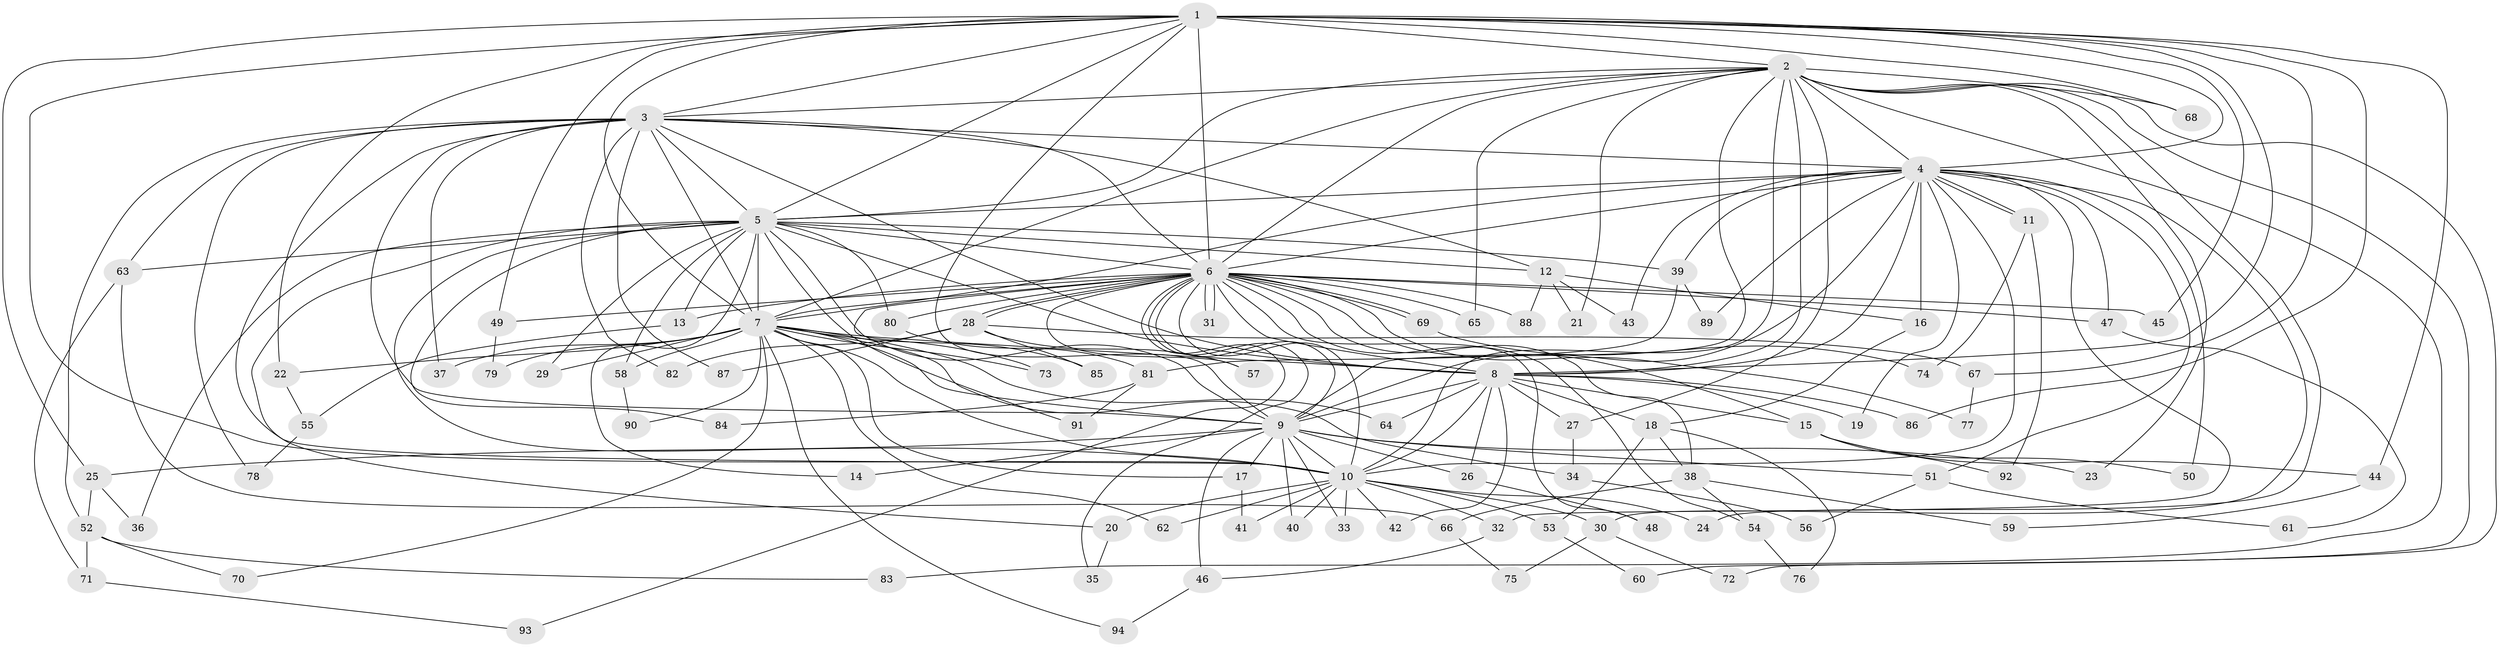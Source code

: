 // coarse degree distribution, {15: 0.02857142857142857, 23: 0.014285714285714285, 14: 0.014285714285714285, 32: 0.014285714285714285, 17: 0.014285714285714285, 29: 0.014285714285714285, 18: 0.014285714285714285, 4: 0.1, 6: 0.02857142857142857, 5: 0.05714285714285714, 3: 0.2, 2: 0.4857142857142857, 7: 0.014285714285714285}
// Generated by graph-tools (version 1.1) at 2025/51/02/27/25 19:51:42]
// undirected, 94 vertices, 213 edges
graph export_dot {
graph [start="1"]
  node [color=gray90,style=filled];
  1;
  2;
  3;
  4;
  5;
  6;
  7;
  8;
  9;
  10;
  11;
  12;
  13;
  14;
  15;
  16;
  17;
  18;
  19;
  20;
  21;
  22;
  23;
  24;
  25;
  26;
  27;
  28;
  29;
  30;
  31;
  32;
  33;
  34;
  35;
  36;
  37;
  38;
  39;
  40;
  41;
  42;
  43;
  44;
  45;
  46;
  47;
  48;
  49;
  50;
  51;
  52;
  53;
  54;
  55;
  56;
  57;
  58;
  59;
  60;
  61;
  62;
  63;
  64;
  65;
  66;
  67;
  68;
  69;
  70;
  71;
  72;
  73;
  74;
  75;
  76;
  77;
  78;
  79;
  80;
  81;
  82;
  83;
  84;
  85;
  86;
  87;
  88;
  89;
  90;
  91;
  92;
  93;
  94;
  1 -- 2;
  1 -- 3;
  1 -- 4;
  1 -- 5;
  1 -- 6;
  1 -- 7;
  1 -- 8;
  1 -- 9;
  1 -- 10;
  1 -- 22;
  1 -- 25;
  1 -- 44;
  1 -- 45;
  1 -- 49;
  1 -- 67;
  1 -- 68;
  1 -- 86;
  2 -- 3;
  2 -- 4;
  2 -- 5;
  2 -- 6;
  2 -- 7;
  2 -- 8;
  2 -- 9;
  2 -- 10;
  2 -- 21;
  2 -- 23;
  2 -- 24;
  2 -- 27;
  2 -- 60;
  2 -- 65;
  2 -- 68;
  2 -- 72;
  2 -- 83;
  3 -- 4;
  3 -- 5;
  3 -- 6;
  3 -- 7;
  3 -- 8;
  3 -- 9;
  3 -- 10;
  3 -- 12;
  3 -- 37;
  3 -- 52;
  3 -- 63;
  3 -- 78;
  3 -- 82;
  3 -- 87;
  4 -- 5;
  4 -- 6;
  4 -- 7;
  4 -- 8;
  4 -- 9;
  4 -- 10;
  4 -- 11;
  4 -- 11;
  4 -- 16;
  4 -- 19;
  4 -- 30;
  4 -- 32;
  4 -- 39;
  4 -- 43;
  4 -- 47;
  4 -- 50;
  4 -- 51;
  4 -- 89;
  5 -- 6;
  5 -- 7;
  5 -- 8;
  5 -- 9;
  5 -- 10;
  5 -- 12;
  5 -- 13;
  5 -- 14;
  5 -- 20;
  5 -- 29;
  5 -- 36;
  5 -- 39;
  5 -- 58;
  5 -- 63;
  5 -- 80;
  5 -- 84;
  5 -- 91;
  6 -- 7;
  6 -- 8;
  6 -- 9;
  6 -- 10;
  6 -- 13;
  6 -- 15;
  6 -- 28;
  6 -- 28;
  6 -- 31;
  6 -- 31;
  6 -- 35;
  6 -- 38;
  6 -- 45;
  6 -- 47;
  6 -- 48;
  6 -- 49;
  6 -- 54;
  6 -- 57;
  6 -- 65;
  6 -- 69;
  6 -- 69;
  6 -- 73;
  6 -- 77;
  6 -- 80;
  6 -- 88;
  6 -- 93;
  7 -- 8;
  7 -- 9;
  7 -- 10;
  7 -- 17;
  7 -- 22;
  7 -- 29;
  7 -- 34;
  7 -- 37;
  7 -- 58;
  7 -- 62;
  7 -- 64;
  7 -- 70;
  7 -- 73;
  7 -- 79;
  7 -- 85;
  7 -- 90;
  7 -- 94;
  8 -- 9;
  8 -- 10;
  8 -- 15;
  8 -- 18;
  8 -- 19;
  8 -- 26;
  8 -- 27;
  8 -- 42;
  8 -- 64;
  8 -- 86;
  9 -- 10;
  9 -- 14;
  9 -- 17;
  9 -- 23;
  9 -- 25;
  9 -- 26;
  9 -- 33;
  9 -- 40;
  9 -- 46;
  9 -- 51;
  10 -- 20;
  10 -- 24;
  10 -- 30;
  10 -- 32;
  10 -- 33;
  10 -- 40;
  10 -- 41;
  10 -- 42;
  10 -- 53;
  10 -- 62;
  11 -- 74;
  11 -- 92;
  12 -- 16;
  12 -- 21;
  12 -- 43;
  12 -- 88;
  13 -- 55;
  15 -- 44;
  15 -- 50;
  15 -- 92;
  16 -- 18;
  17 -- 41;
  18 -- 38;
  18 -- 53;
  18 -- 76;
  20 -- 35;
  22 -- 55;
  25 -- 36;
  25 -- 52;
  26 -- 48;
  27 -- 34;
  28 -- 57;
  28 -- 67;
  28 -- 82;
  28 -- 85;
  28 -- 87;
  30 -- 72;
  30 -- 75;
  32 -- 46;
  34 -- 56;
  38 -- 54;
  38 -- 59;
  38 -- 66;
  39 -- 81;
  39 -- 89;
  44 -- 59;
  46 -- 94;
  47 -- 61;
  49 -- 79;
  51 -- 56;
  51 -- 61;
  52 -- 70;
  52 -- 71;
  52 -- 83;
  53 -- 60;
  54 -- 76;
  55 -- 78;
  58 -- 90;
  63 -- 66;
  63 -- 71;
  66 -- 75;
  67 -- 77;
  69 -- 74;
  71 -- 93;
  80 -- 81;
  81 -- 84;
  81 -- 91;
}
